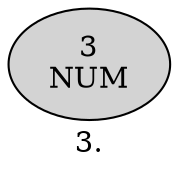 digraph SENTENCE_1921 {
	graph [label=3.]
	node [style=filled]
		0 [label="3
NUM" color="" fillcolor=lightgray penwidth=1 shape=ellipse]
}